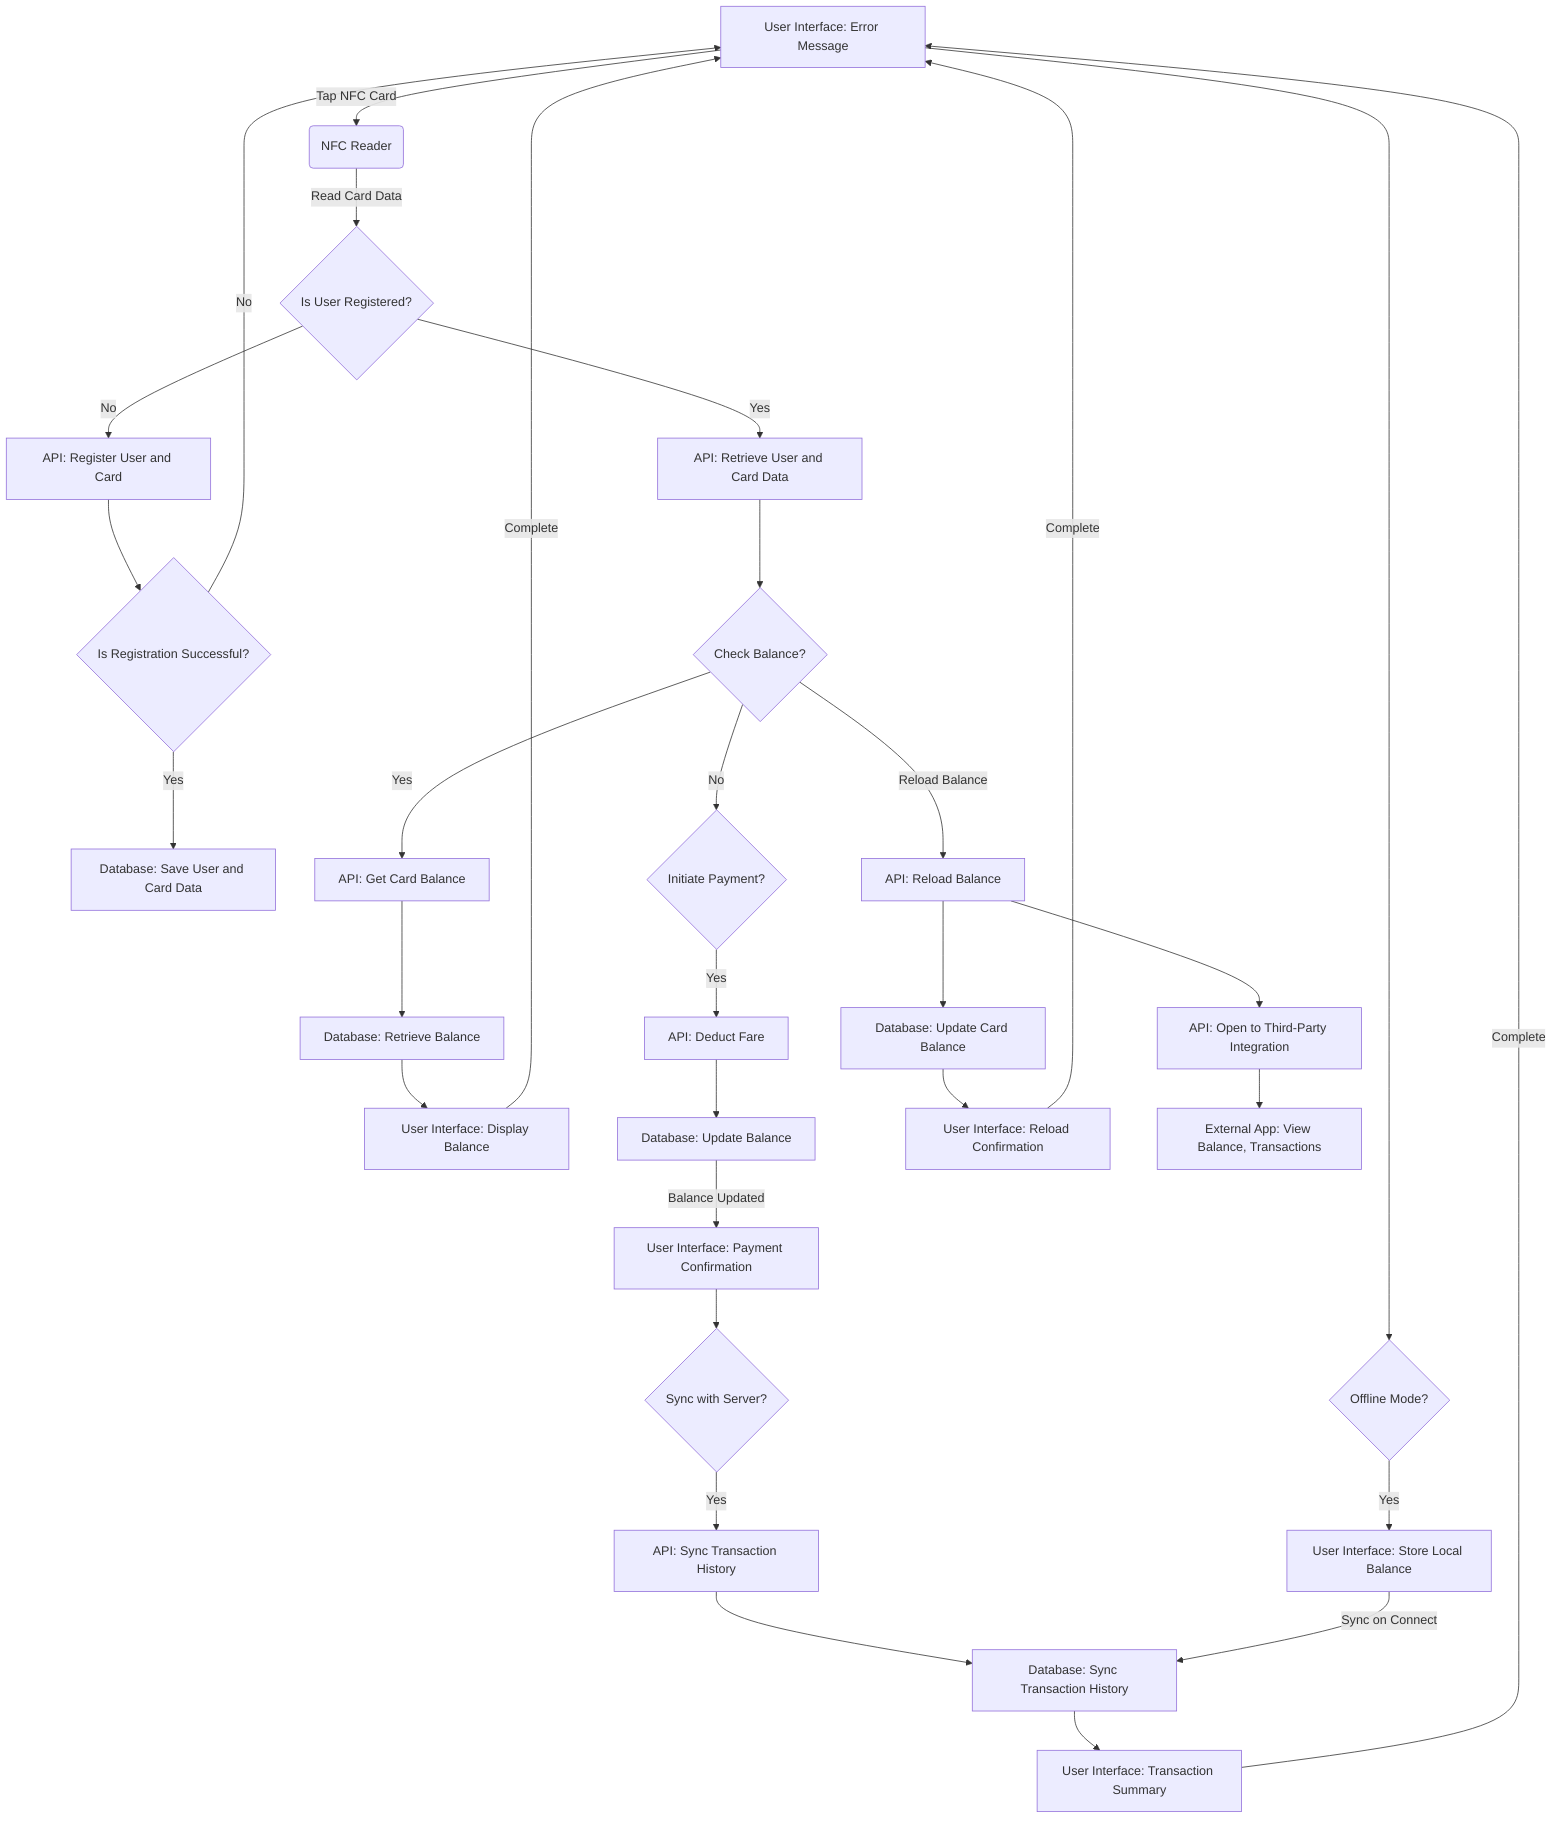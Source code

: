 flowchart TD
    %% USER INTERFACE (Start of Flow)
    A[User Interface] -->|Tap NFC Card| B(NFC Reader)

    %% NFC READER AND API INTEGRATION
    B --> |Read Card Data| C{Is User Registered?}
    C -->|Yes| D[API: Retrieve User and Card Data]
    C -->|No| E[API: Register User and Card]

    %% REGISTRATION PROCESS
    E --> F{Is Registration Successful?}
    F -->|Yes| G[Database: Save User and Card Data]
    F -->|No| A[User Interface: Error Message]

    %% CHECK BALANCE FLOW
    D --> H{Check Balance?}
    H -->|Yes| I[API: Get Card Balance]
    I --> J[Database: Retrieve Balance]
    J --> K[User Interface: Display Balance]
    
    %% FARE PAYMENT PROCESS
    H -->|No| L{Initiate Payment?}
    L -->|Yes| M[API: Deduct Fare]
    M --> N[Database: Update Balance]
    N -->|Balance Updated| O[User Interface: Payment Confirmation]

    %% API AND TRANSACTION HISTORY
    O --> P{Sync with Server?}
    P -->|Yes| Q[API: Sync Transaction History]
    Q --> R[Database: Update Transaction History]
    R --> S[User Interface: Transaction Summary]

    %% RELOAD BALANCE PROCESS
    H -->|Reload Balance| T[API: Reload Balance]
    T --> U[Database: Update Card Balance]
    U --> V[User Interface: Reload Confirmation]
    
    %% API INTEGRATION FOR THIRD-PARTY APPS
    T --> W[API: Open to Third-Party Integration]
    W --> X[External App: View Balance, Transactions]

    %% OFFLINE SUPPORT
    A --> Z{Offline Mode?}
    Z -->|Yes| Y[User Interface: Store Local Balance]
    Y -->|Sync on Connect| R[Database: Sync Transaction History]

    %% END OF FLOW
    V -->|Complete| A
    K -->|Complete| A
    S -->|Complete| A